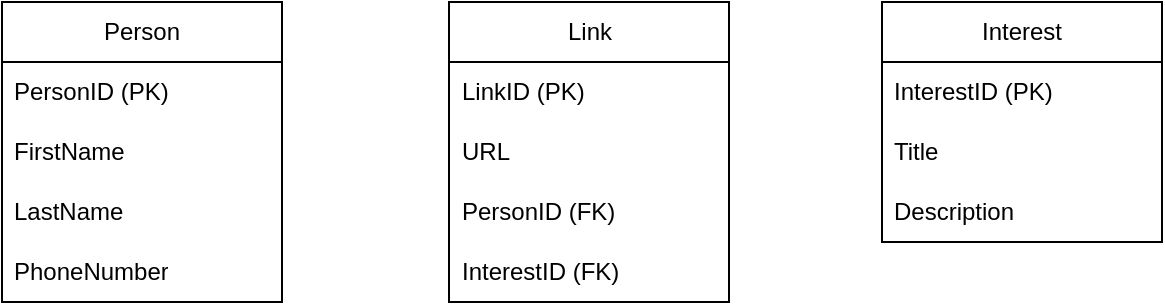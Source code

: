 <mxfile>
    <diagram name="Page-1" id="60foQCLT3XqNLbGLmRLX">
        <mxGraphModel dx="954" dy="510" grid="1" gridSize="10" guides="1" tooltips="1" connect="1" arrows="1" fold="1" page="1" pageScale="1" pageWidth="827" pageHeight="1169" math="0" shadow="0">
            <root>
                <mxCell id="0"/>
                <mxCell id="1" parent="0"/>
                <mxCell id="LYJwa-jdWXWLqhB_5yj_-6" value="Person" style="swimlane;fontStyle=0;childLayout=stackLayout;horizontal=1;startSize=30;horizontalStack=0;resizeParent=1;resizeParentMax=0;resizeLast=0;collapsible=1;marginBottom=0;whiteSpace=wrap;html=1;" parent="1" vertex="1">
                    <mxGeometry x="120" y="520" width="140" height="150" as="geometry"/>
                </mxCell>
                <mxCell id="LYJwa-jdWXWLqhB_5yj_-7" value="PersonID (PK)" style="text;strokeColor=none;fillColor=none;align=left;verticalAlign=middle;spacingLeft=4;spacingRight=4;overflow=hidden;points=[[0,0.5],[1,0.5]];portConstraint=eastwest;rotatable=0;whiteSpace=wrap;html=1;" parent="LYJwa-jdWXWLqhB_5yj_-6" vertex="1">
                    <mxGeometry y="30" width="140" height="30" as="geometry"/>
                </mxCell>
                <mxCell id="LYJwa-jdWXWLqhB_5yj_-8" value="FirstName" style="text;strokeColor=none;fillColor=none;align=left;verticalAlign=middle;spacingLeft=4;spacingRight=4;overflow=hidden;points=[[0,0.5],[1,0.5]];portConstraint=eastwest;rotatable=0;whiteSpace=wrap;html=1;" parent="LYJwa-jdWXWLqhB_5yj_-6" vertex="1">
                    <mxGeometry y="60" width="140" height="30" as="geometry"/>
                </mxCell>
                <mxCell id="LYJwa-jdWXWLqhB_5yj_-9" value="LastName" style="text;strokeColor=none;fillColor=none;align=left;verticalAlign=middle;spacingLeft=4;spacingRight=4;overflow=hidden;points=[[0,0.5],[1,0.5]];portConstraint=eastwest;rotatable=0;whiteSpace=wrap;html=1;" parent="LYJwa-jdWXWLqhB_5yj_-6" vertex="1">
                    <mxGeometry y="90" width="140" height="30" as="geometry"/>
                </mxCell>
                <mxCell id="LYJwa-jdWXWLqhB_5yj_-10" value="PhoneNumber" style="text;strokeColor=none;fillColor=none;align=left;verticalAlign=middle;spacingLeft=4;spacingRight=4;overflow=hidden;points=[[0,0.5],[1,0.5]];portConstraint=eastwest;rotatable=0;whiteSpace=wrap;html=1;" parent="LYJwa-jdWXWLqhB_5yj_-6" vertex="1">
                    <mxGeometry y="120" width="140" height="30" as="geometry"/>
                </mxCell>
                <mxCell id="Y2njo1Tbb-M6BporsBtd-1" value="Interest" style="swimlane;fontStyle=0;childLayout=stackLayout;horizontal=1;startSize=30;horizontalStack=0;resizeParent=1;resizeParentMax=0;resizeLast=0;collapsible=1;marginBottom=0;whiteSpace=wrap;html=1;" parent="1" vertex="1">
                    <mxGeometry x="560" y="520" width="140" height="120" as="geometry">
                        <mxRectangle x="360" y="360" width="80" height="30" as="alternateBounds"/>
                    </mxGeometry>
                </mxCell>
                <mxCell id="Y2njo1Tbb-M6BporsBtd-2" value="InterestID (PK)" style="text;strokeColor=none;fillColor=none;align=left;verticalAlign=middle;spacingLeft=4;spacingRight=4;overflow=hidden;points=[[0,0.5],[1,0.5]];portConstraint=eastwest;rotatable=0;whiteSpace=wrap;html=1;" parent="Y2njo1Tbb-M6BporsBtd-1" vertex="1">
                    <mxGeometry y="30" width="140" height="30" as="geometry"/>
                </mxCell>
                <mxCell id="Y2njo1Tbb-M6BporsBtd-3" value="Title" style="text;strokeColor=none;fillColor=none;align=left;verticalAlign=middle;spacingLeft=4;spacingRight=4;overflow=hidden;points=[[0,0.5],[1,0.5]];portConstraint=eastwest;rotatable=0;whiteSpace=wrap;html=1;" parent="Y2njo1Tbb-M6BporsBtd-1" vertex="1">
                    <mxGeometry y="60" width="140" height="30" as="geometry"/>
                </mxCell>
                <mxCell id="Y2njo1Tbb-M6BporsBtd-4" value="Description" style="text;strokeColor=none;fillColor=none;align=left;verticalAlign=middle;spacingLeft=4;spacingRight=4;overflow=hidden;points=[[0,0.5],[1,0.5]];portConstraint=eastwest;rotatable=0;whiteSpace=wrap;html=1;" parent="Y2njo1Tbb-M6BporsBtd-1" vertex="1">
                    <mxGeometry y="90" width="140" height="30" as="geometry"/>
                </mxCell>
                <mxCell id="2" value="Link" style="swimlane;fontStyle=0;childLayout=stackLayout;horizontal=1;startSize=30;horizontalStack=0;resizeParent=1;resizeParentMax=0;resizeLast=0;collapsible=1;marginBottom=0;whiteSpace=wrap;html=1;" vertex="1" parent="1">
                    <mxGeometry x="343.5" y="520" width="140" height="150" as="geometry"/>
                </mxCell>
                <mxCell id="3" value="LinkID (PK)" style="text;strokeColor=none;fillColor=none;align=left;verticalAlign=middle;spacingLeft=4;spacingRight=4;overflow=hidden;points=[[0,0.5],[1,0.5]];portConstraint=eastwest;rotatable=0;whiteSpace=wrap;html=1;" vertex="1" parent="2">
                    <mxGeometry y="30" width="140" height="30" as="geometry"/>
                </mxCell>
                <mxCell id="4" value="URL" style="text;strokeColor=none;fillColor=none;align=left;verticalAlign=middle;spacingLeft=4;spacingRight=4;overflow=hidden;points=[[0,0.5],[1,0.5]];portConstraint=eastwest;rotatable=0;whiteSpace=wrap;html=1;" vertex="1" parent="2">
                    <mxGeometry y="60" width="140" height="30" as="geometry"/>
                </mxCell>
                <mxCell id="5" value="PersonID (FK)" style="text;strokeColor=none;fillColor=none;align=left;verticalAlign=middle;spacingLeft=4;spacingRight=4;overflow=hidden;points=[[0,0.5],[1,0.5]];portConstraint=eastwest;rotatable=0;whiteSpace=wrap;html=1;" vertex="1" parent="2">
                    <mxGeometry y="90" width="140" height="30" as="geometry"/>
                </mxCell>
                <mxCell id="6" value="InterestID (FK)" style="text;strokeColor=none;fillColor=none;align=left;verticalAlign=middle;spacingLeft=4;spacingRight=4;overflow=hidden;points=[[0,0.5],[1,0.5]];portConstraint=eastwest;rotatable=0;whiteSpace=wrap;html=1;" vertex="1" parent="2">
                    <mxGeometry y="120" width="140" height="30" as="geometry"/>
                </mxCell>
            </root>
        </mxGraphModel>
    </diagram>
</mxfile>
